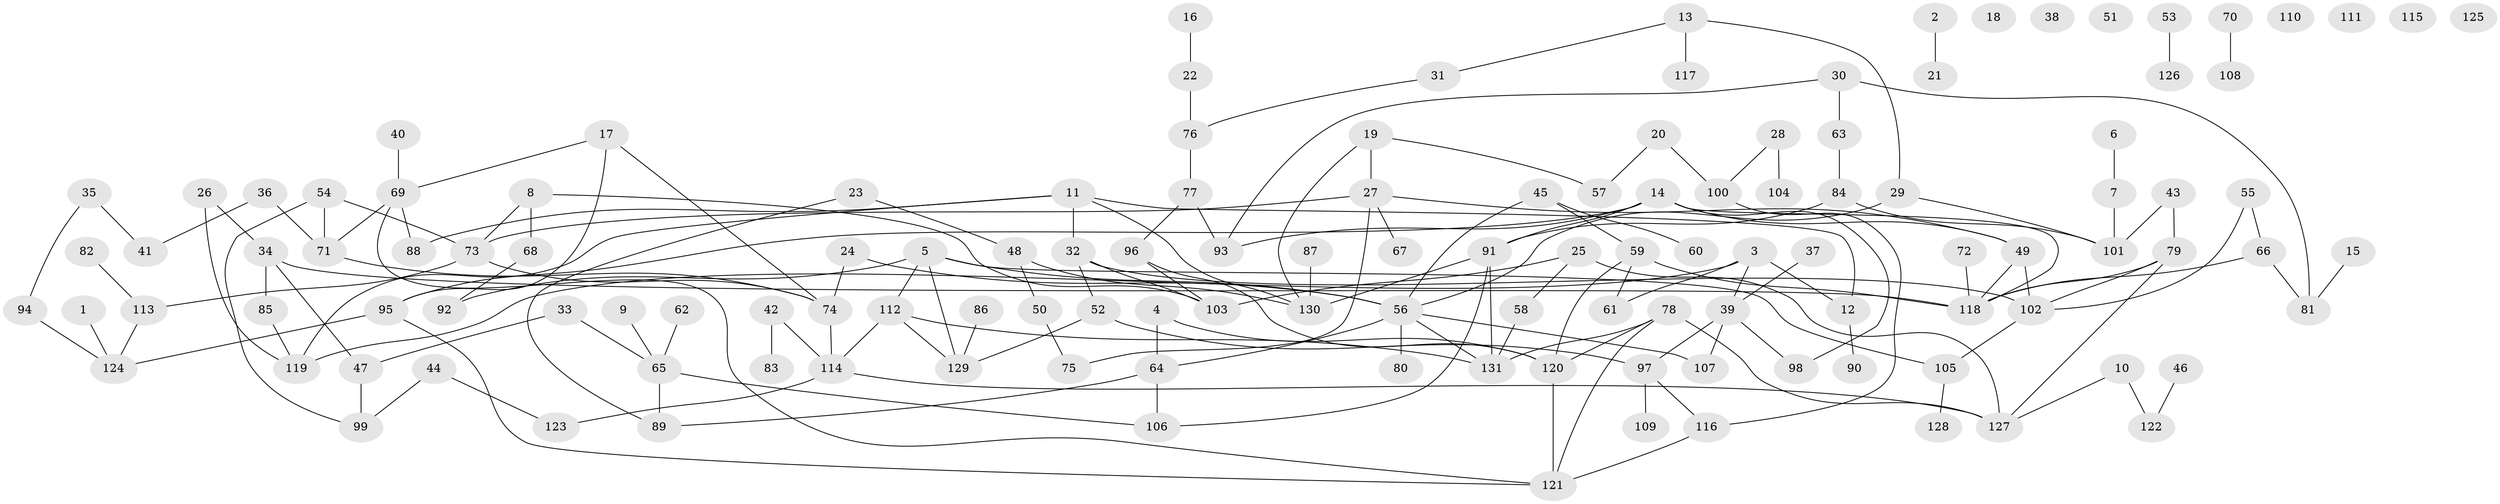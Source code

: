 // Generated by graph-tools (version 1.1) at 2025/00/03/09/25 03:00:51]
// undirected, 131 vertices, 172 edges
graph export_dot {
graph [start="1"]
  node [color=gray90,style=filled];
  1;
  2;
  3;
  4;
  5;
  6;
  7;
  8;
  9;
  10;
  11;
  12;
  13;
  14;
  15;
  16;
  17;
  18;
  19;
  20;
  21;
  22;
  23;
  24;
  25;
  26;
  27;
  28;
  29;
  30;
  31;
  32;
  33;
  34;
  35;
  36;
  37;
  38;
  39;
  40;
  41;
  42;
  43;
  44;
  45;
  46;
  47;
  48;
  49;
  50;
  51;
  52;
  53;
  54;
  55;
  56;
  57;
  58;
  59;
  60;
  61;
  62;
  63;
  64;
  65;
  66;
  67;
  68;
  69;
  70;
  71;
  72;
  73;
  74;
  75;
  76;
  77;
  78;
  79;
  80;
  81;
  82;
  83;
  84;
  85;
  86;
  87;
  88;
  89;
  90;
  91;
  92;
  93;
  94;
  95;
  96;
  97;
  98;
  99;
  100;
  101;
  102;
  103;
  104;
  105;
  106;
  107;
  108;
  109;
  110;
  111;
  112;
  113;
  114;
  115;
  116;
  117;
  118;
  119;
  120;
  121;
  122;
  123;
  124;
  125;
  126;
  127;
  128;
  129;
  130;
  131;
  1 -- 124;
  2 -- 21;
  3 -- 12;
  3 -- 39;
  3 -- 61;
  3 -- 119;
  4 -- 64;
  4 -- 120;
  5 -- 56;
  5 -- 92;
  5 -- 105;
  5 -- 112;
  5 -- 129;
  6 -- 7;
  7 -- 101;
  8 -- 68;
  8 -- 73;
  8 -- 103;
  9 -- 65;
  10 -- 122;
  10 -- 127;
  11 -- 12;
  11 -- 32;
  11 -- 88;
  11 -- 119;
  11 -- 130;
  12 -- 90;
  13 -- 29;
  13 -- 31;
  13 -- 117;
  14 -- 49;
  14 -- 91;
  14 -- 93;
  14 -- 95;
  14 -- 98;
  14 -- 118;
  15 -- 81;
  16 -- 22;
  17 -- 69;
  17 -- 74;
  17 -- 95;
  19 -- 27;
  19 -- 57;
  19 -- 130;
  20 -- 57;
  20 -- 100;
  22 -- 76;
  23 -- 48;
  23 -- 89;
  24 -- 56;
  24 -- 74;
  25 -- 58;
  25 -- 103;
  25 -- 127;
  26 -- 34;
  26 -- 119;
  27 -- 49;
  27 -- 67;
  27 -- 73;
  27 -- 75;
  28 -- 100;
  28 -- 104;
  29 -- 56;
  29 -- 101;
  30 -- 63;
  30 -- 81;
  30 -- 93;
  31 -- 76;
  32 -- 52;
  32 -- 102;
  32 -- 103;
  33 -- 47;
  33 -- 65;
  34 -- 47;
  34 -- 85;
  34 -- 118;
  35 -- 41;
  35 -- 94;
  36 -- 41;
  36 -- 71;
  37 -- 39;
  39 -- 97;
  39 -- 98;
  39 -- 107;
  40 -- 69;
  42 -- 83;
  42 -- 114;
  43 -- 79;
  43 -- 101;
  44 -- 99;
  44 -- 123;
  45 -- 56;
  45 -- 59;
  45 -- 60;
  46 -- 122;
  47 -- 99;
  48 -- 50;
  48 -- 130;
  49 -- 102;
  49 -- 118;
  50 -- 75;
  52 -- 97;
  52 -- 129;
  53 -- 126;
  54 -- 71;
  54 -- 73;
  54 -- 99;
  55 -- 66;
  55 -- 102;
  56 -- 64;
  56 -- 80;
  56 -- 107;
  56 -- 131;
  58 -- 131;
  59 -- 61;
  59 -- 118;
  59 -- 120;
  62 -- 65;
  63 -- 84;
  64 -- 89;
  64 -- 106;
  65 -- 89;
  65 -- 106;
  66 -- 81;
  66 -- 118;
  68 -- 92;
  69 -- 71;
  69 -- 88;
  69 -- 121;
  70 -- 108;
  71 -- 74;
  72 -- 118;
  73 -- 74;
  73 -- 113;
  74 -- 114;
  76 -- 77;
  77 -- 93;
  77 -- 96;
  78 -- 120;
  78 -- 121;
  78 -- 127;
  78 -- 131;
  79 -- 102;
  79 -- 118;
  79 -- 127;
  82 -- 113;
  84 -- 91;
  84 -- 101;
  85 -- 119;
  86 -- 129;
  87 -- 130;
  91 -- 106;
  91 -- 130;
  91 -- 131;
  94 -- 124;
  95 -- 121;
  95 -- 124;
  96 -- 103;
  96 -- 120;
  97 -- 109;
  97 -- 116;
  100 -- 116;
  102 -- 105;
  105 -- 128;
  112 -- 114;
  112 -- 129;
  112 -- 131;
  113 -- 124;
  114 -- 123;
  114 -- 127;
  116 -- 121;
  120 -- 121;
}
